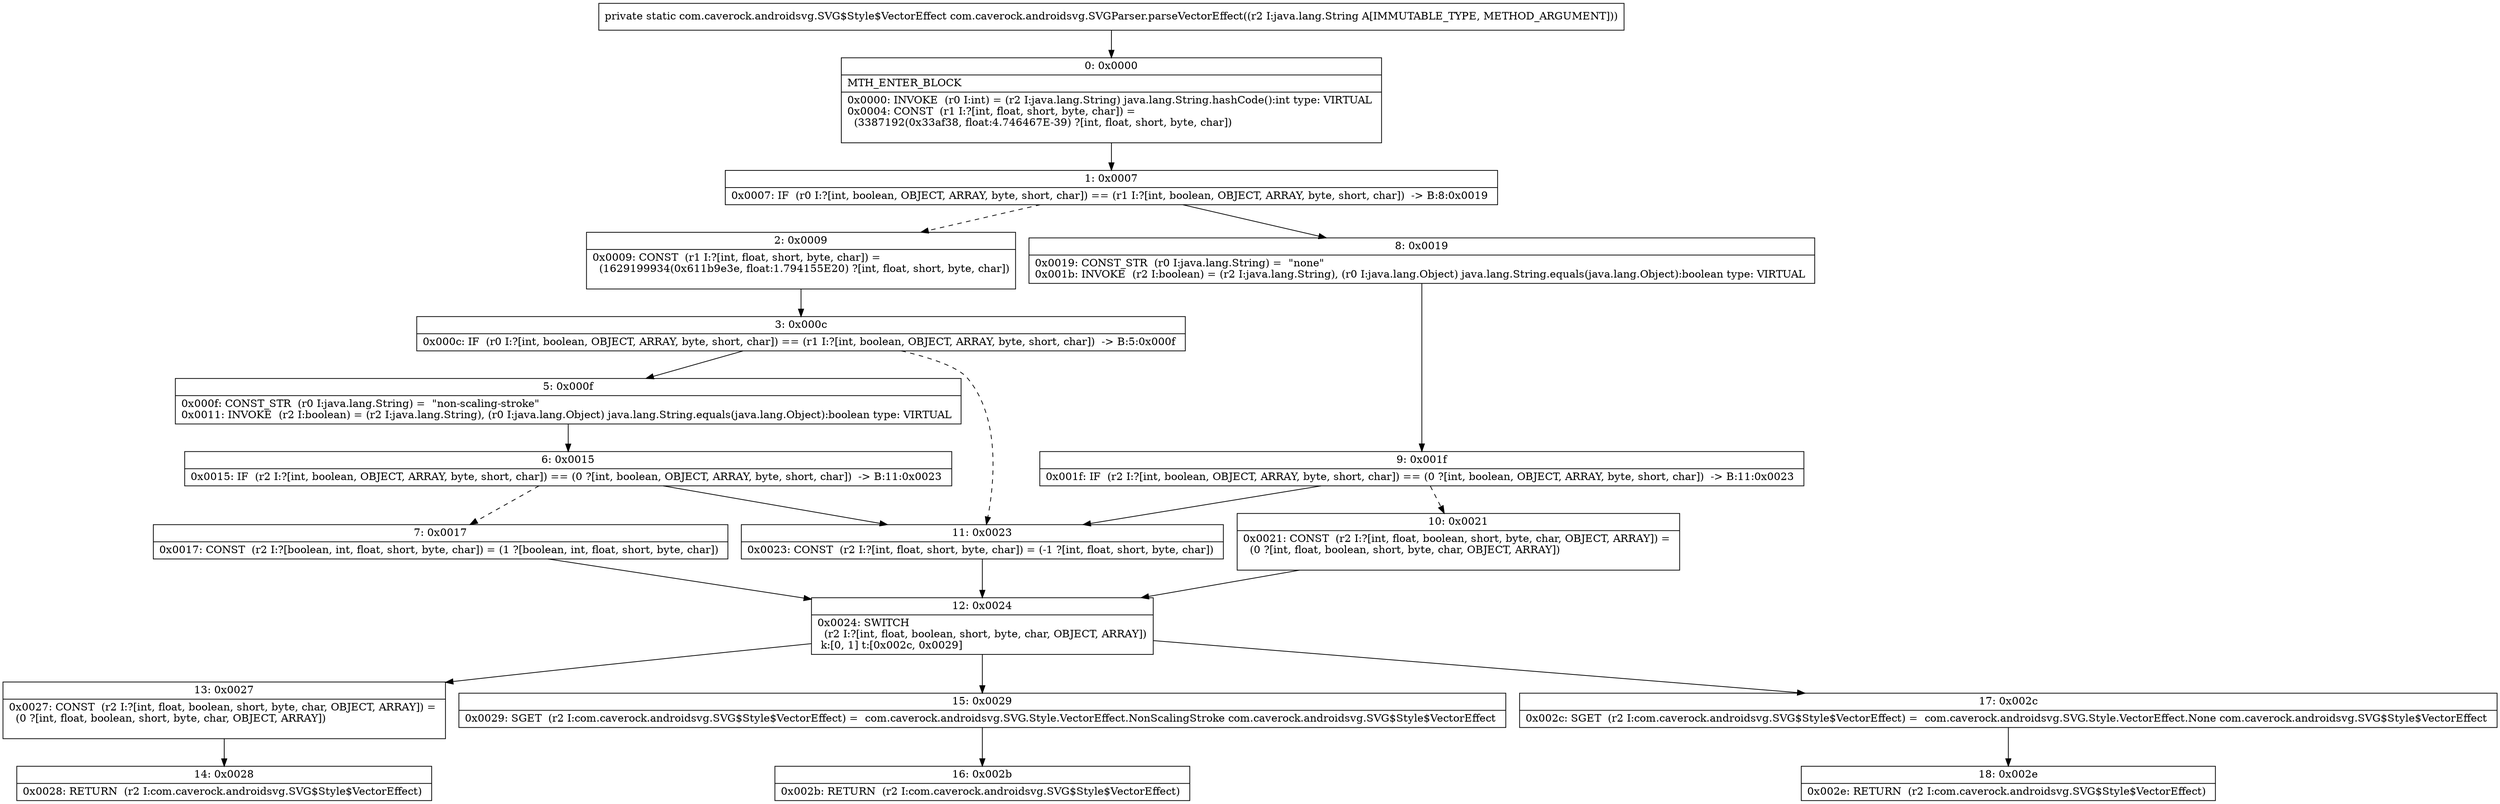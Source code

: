 digraph "CFG forcom.caverock.androidsvg.SVGParser.parseVectorEffect(Ljava\/lang\/String;)Lcom\/caverock\/androidsvg\/SVG$Style$VectorEffect;" {
Node_0 [shape=record,label="{0\:\ 0x0000|MTH_ENTER_BLOCK\l|0x0000: INVOKE  (r0 I:int) = (r2 I:java.lang.String) java.lang.String.hashCode():int type: VIRTUAL \l0x0004: CONST  (r1 I:?[int, float, short, byte, char]) = \l  (3387192(0x33af38, float:4.746467E\-39) ?[int, float, short, byte, char])\l \l}"];
Node_1 [shape=record,label="{1\:\ 0x0007|0x0007: IF  (r0 I:?[int, boolean, OBJECT, ARRAY, byte, short, char]) == (r1 I:?[int, boolean, OBJECT, ARRAY, byte, short, char])  \-\> B:8:0x0019 \l}"];
Node_2 [shape=record,label="{2\:\ 0x0009|0x0009: CONST  (r1 I:?[int, float, short, byte, char]) = \l  (1629199934(0x611b9e3e, float:1.794155E20) ?[int, float, short, byte, char])\l \l}"];
Node_3 [shape=record,label="{3\:\ 0x000c|0x000c: IF  (r0 I:?[int, boolean, OBJECT, ARRAY, byte, short, char]) == (r1 I:?[int, boolean, OBJECT, ARRAY, byte, short, char])  \-\> B:5:0x000f \l}"];
Node_5 [shape=record,label="{5\:\ 0x000f|0x000f: CONST_STR  (r0 I:java.lang.String) =  \"non\-scaling\-stroke\" \l0x0011: INVOKE  (r2 I:boolean) = (r2 I:java.lang.String), (r0 I:java.lang.Object) java.lang.String.equals(java.lang.Object):boolean type: VIRTUAL \l}"];
Node_6 [shape=record,label="{6\:\ 0x0015|0x0015: IF  (r2 I:?[int, boolean, OBJECT, ARRAY, byte, short, char]) == (0 ?[int, boolean, OBJECT, ARRAY, byte, short, char])  \-\> B:11:0x0023 \l}"];
Node_7 [shape=record,label="{7\:\ 0x0017|0x0017: CONST  (r2 I:?[boolean, int, float, short, byte, char]) = (1 ?[boolean, int, float, short, byte, char]) \l}"];
Node_8 [shape=record,label="{8\:\ 0x0019|0x0019: CONST_STR  (r0 I:java.lang.String) =  \"none\" \l0x001b: INVOKE  (r2 I:boolean) = (r2 I:java.lang.String), (r0 I:java.lang.Object) java.lang.String.equals(java.lang.Object):boolean type: VIRTUAL \l}"];
Node_9 [shape=record,label="{9\:\ 0x001f|0x001f: IF  (r2 I:?[int, boolean, OBJECT, ARRAY, byte, short, char]) == (0 ?[int, boolean, OBJECT, ARRAY, byte, short, char])  \-\> B:11:0x0023 \l}"];
Node_10 [shape=record,label="{10\:\ 0x0021|0x0021: CONST  (r2 I:?[int, float, boolean, short, byte, char, OBJECT, ARRAY]) = \l  (0 ?[int, float, boolean, short, byte, char, OBJECT, ARRAY])\l \l}"];
Node_11 [shape=record,label="{11\:\ 0x0023|0x0023: CONST  (r2 I:?[int, float, short, byte, char]) = (\-1 ?[int, float, short, byte, char]) \l}"];
Node_12 [shape=record,label="{12\:\ 0x0024|0x0024: SWITCH  \l  (r2 I:?[int, float, boolean, short, byte, char, OBJECT, ARRAY])\l k:[0, 1] t:[0x002c, 0x0029] \l}"];
Node_13 [shape=record,label="{13\:\ 0x0027|0x0027: CONST  (r2 I:?[int, float, boolean, short, byte, char, OBJECT, ARRAY]) = \l  (0 ?[int, float, boolean, short, byte, char, OBJECT, ARRAY])\l \l}"];
Node_14 [shape=record,label="{14\:\ 0x0028|0x0028: RETURN  (r2 I:com.caverock.androidsvg.SVG$Style$VectorEffect) \l}"];
Node_15 [shape=record,label="{15\:\ 0x0029|0x0029: SGET  (r2 I:com.caverock.androidsvg.SVG$Style$VectorEffect) =  com.caverock.androidsvg.SVG.Style.VectorEffect.NonScalingStroke com.caverock.androidsvg.SVG$Style$VectorEffect \l}"];
Node_16 [shape=record,label="{16\:\ 0x002b|0x002b: RETURN  (r2 I:com.caverock.androidsvg.SVG$Style$VectorEffect) \l}"];
Node_17 [shape=record,label="{17\:\ 0x002c|0x002c: SGET  (r2 I:com.caverock.androidsvg.SVG$Style$VectorEffect) =  com.caverock.androidsvg.SVG.Style.VectorEffect.None com.caverock.androidsvg.SVG$Style$VectorEffect \l}"];
Node_18 [shape=record,label="{18\:\ 0x002e|0x002e: RETURN  (r2 I:com.caverock.androidsvg.SVG$Style$VectorEffect) \l}"];
MethodNode[shape=record,label="{private static com.caverock.androidsvg.SVG$Style$VectorEffect com.caverock.androidsvg.SVGParser.parseVectorEffect((r2 I:java.lang.String A[IMMUTABLE_TYPE, METHOD_ARGUMENT])) }"];
MethodNode -> Node_0;
Node_0 -> Node_1;
Node_1 -> Node_2[style=dashed];
Node_1 -> Node_8;
Node_2 -> Node_3;
Node_3 -> Node_5;
Node_3 -> Node_11[style=dashed];
Node_5 -> Node_6;
Node_6 -> Node_7[style=dashed];
Node_6 -> Node_11;
Node_7 -> Node_12;
Node_8 -> Node_9;
Node_9 -> Node_10[style=dashed];
Node_9 -> Node_11;
Node_10 -> Node_12;
Node_11 -> Node_12;
Node_12 -> Node_13;
Node_12 -> Node_15;
Node_12 -> Node_17;
Node_13 -> Node_14;
Node_15 -> Node_16;
Node_17 -> Node_18;
}


